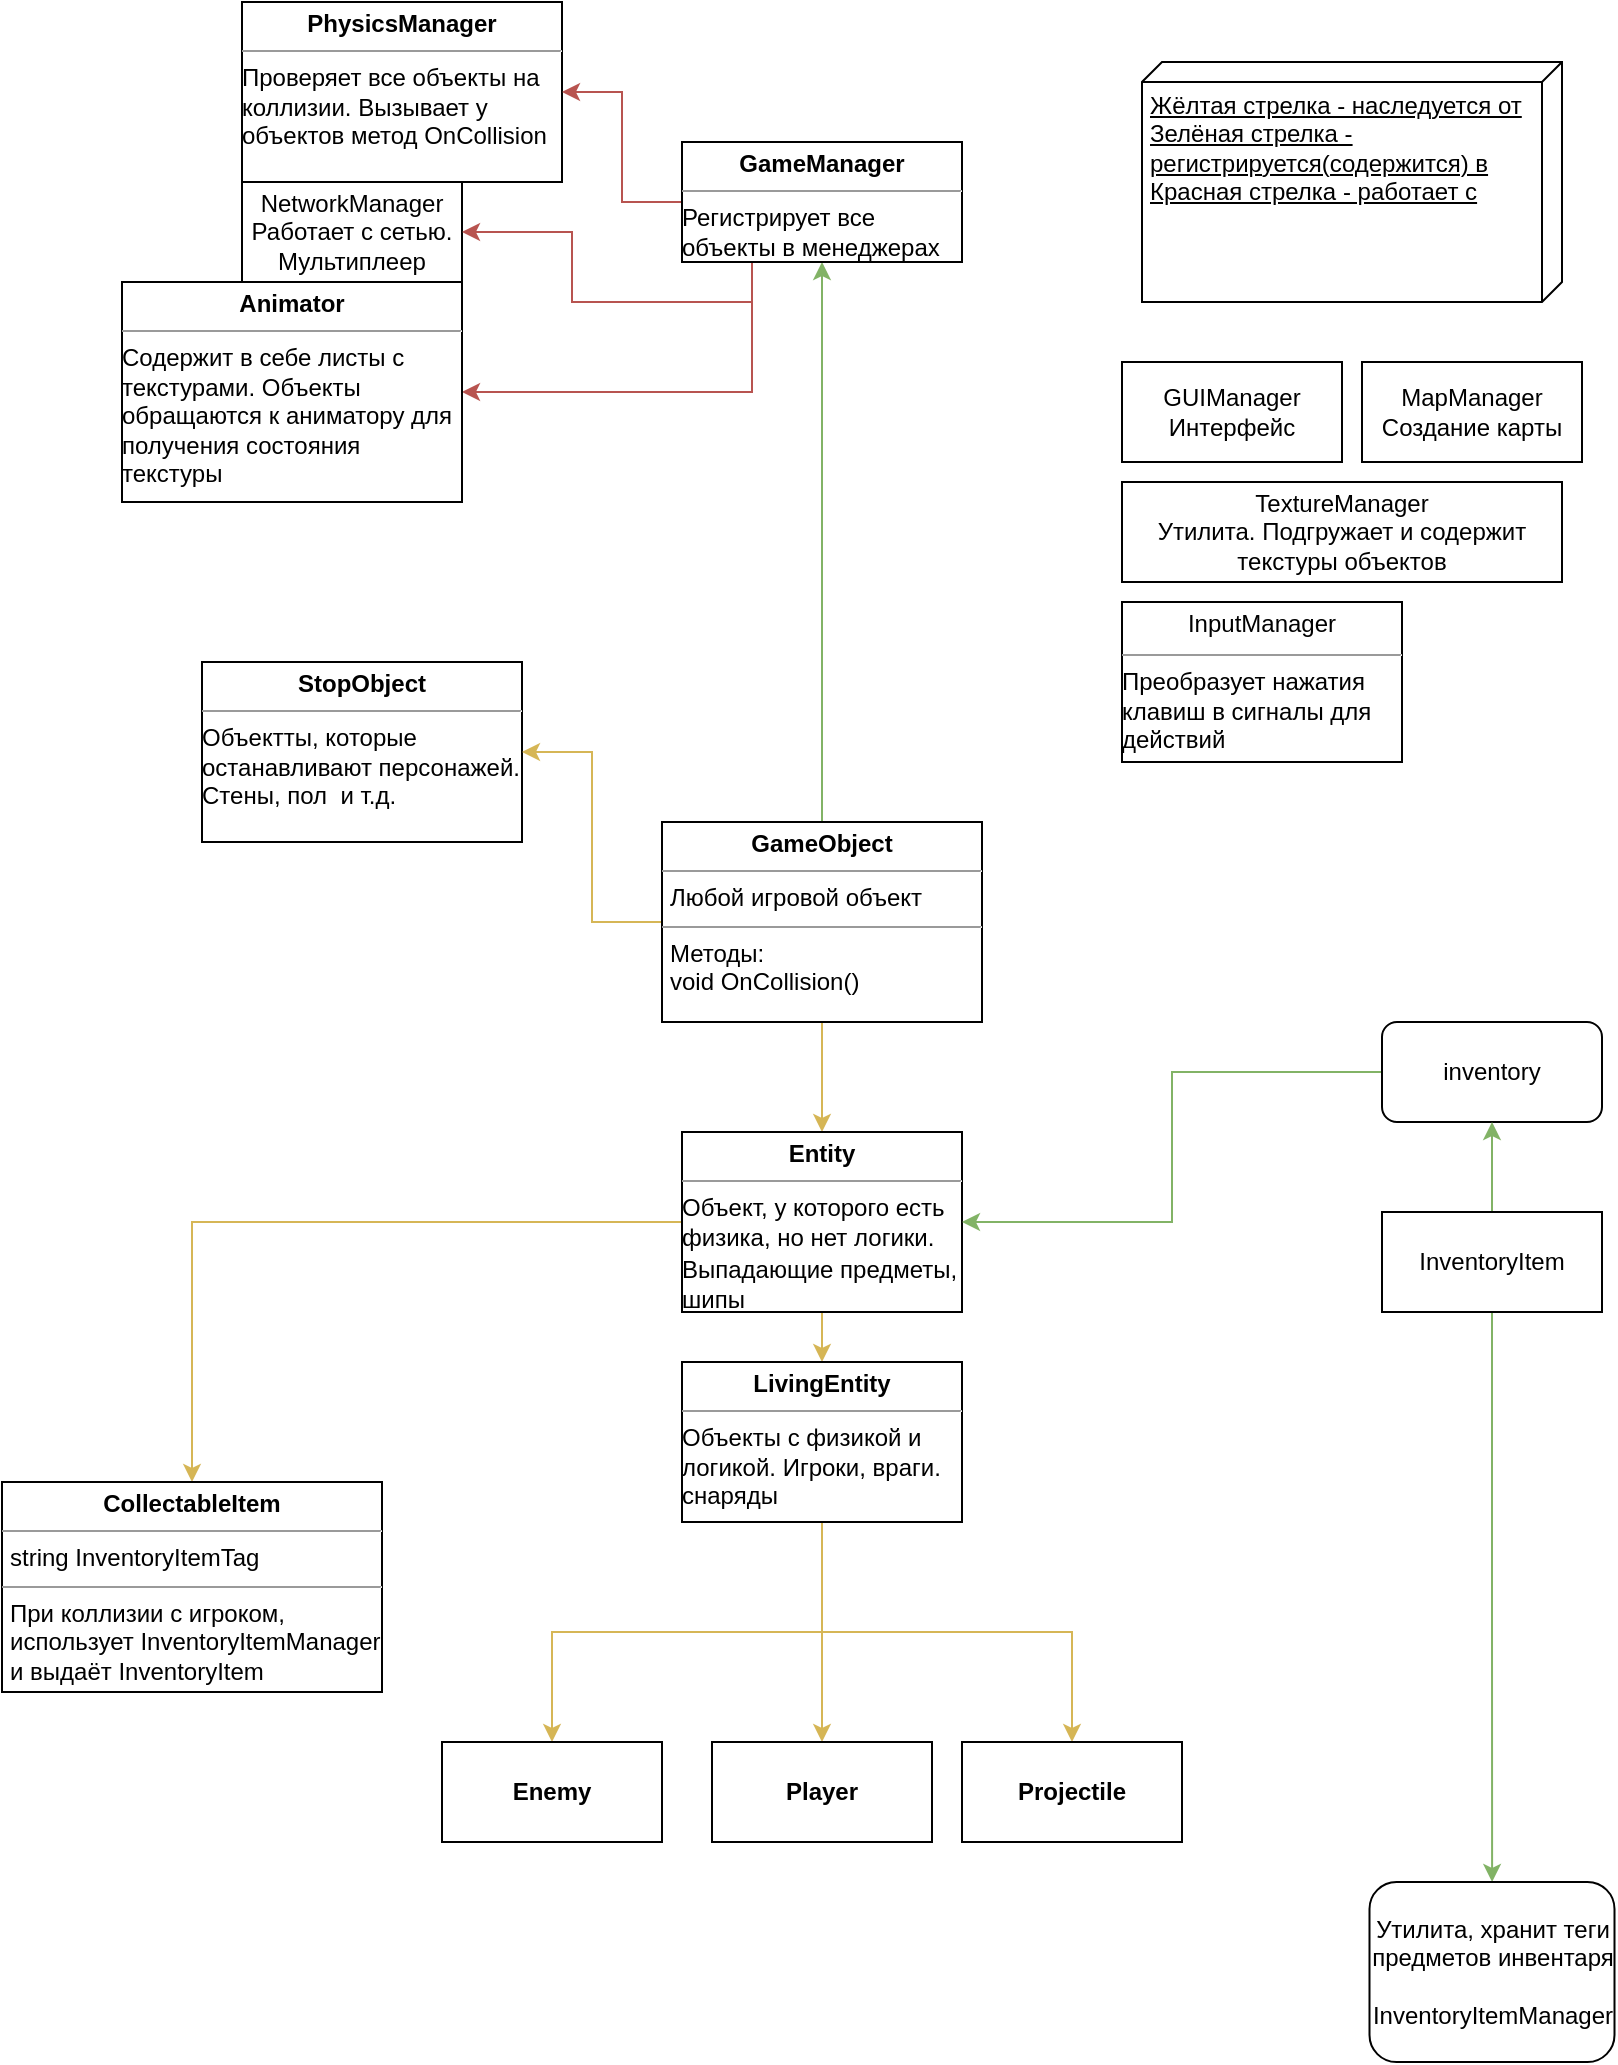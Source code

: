 <mxfile version="21.6.8" type="github">
  <diagram name="Страница — 1" id="f_F7iRd8bz5ZMpvOUA9e">
    <mxGraphModel dx="1050" dy="581" grid="1" gridSize="10" guides="1" tooltips="1" connect="1" arrows="1" fold="1" page="1" pageScale="1" pageWidth="827" pageHeight="1169" math="0" shadow="0">
      <root>
        <mxCell id="0" />
        <mxCell id="1" parent="0" />
        <mxCell id="l3I8TJyxNjZKPvzpjshA-8" style="edgeStyle=orthogonalEdgeStyle;rounded=0;orthogonalLoop=1;jettySize=auto;html=1;exitX=0.5;exitY=1;exitDx=0;exitDy=0;fillColor=#d5e8d4;strokeColor=#82b366;entryX=0.5;entryY=1;entryDx=0;entryDy=0;" parent="1" source="l3I8TJyxNjZKPvzpjshA-2" target="l3I8TJyxNjZKPvzpjshA-2" edge="1">
          <mxGeometry relative="1" as="geometry">
            <mxPoint x="590" y="370" as="targetPoint" />
          </mxGeometry>
        </mxCell>
        <mxCell id="l3I8TJyxNjZKPvzpjshA-2" value="&lt;p style=&quot;margin:0px;margin-top:4px;text-align:center;&quot;&gt;&lt;b&gt;PhysicsManager&lt;/b&gt;&lt;/p&gt;&lt;hr size=&quot;1&quot;&gt;&lt;div style=&quot;height:2px;&quot;&gt;Проверяет все объекты на коллизии. Вызывает у объектов метод OnCollision&amp;nbsp;&lt;/div&gt;&lt;div style=&quot;height:2px;&quot;&gt;&lt;br&gt;&lt;br&gt;&lt;/div&gt;" style="verticalAlign=top;align=left;overflow=fill;fontSize=12;fontFamily=Helvetica;html=1;whiteSpace=wrap;" parent="1" vertex="1">
          <mxGeometry x="140" width="160" height="90" as="geometry" />
        </mxCell>
        <mxCell id="l3I8TJyxNjZKPvzpjshA-3" value="&lt;p style=&quot;margin:0px;margin-top:4px;text-align:center;&quot;&gt;&lt;b&gt;StopObject&lt;/b&gt;&lt;/p&gt;&lt;hr size=&quot;1&quot;&gt;&lt;div style=&quot;height:2px;&quot;&gt;Объектты, которые останавливают персонажей. Стены, пол&amp;nbsp; и т.д.&lt;/div&gt;" style="verticalAlign=top;align=left;overflow=fill;fontSize=12;fontFamily=Helvetica;html=1;whiteSpace=wrap;" parent="1" vertex="1">
          <mxGeometry x="120" y="330" width="160" height="90" as="geometry" />
        </mxCell>
        <mxCell id="l3I8TJyxNjZKPvzpjshA-11" value="" style="edgeStyle=orthogonalEdgeStyle;rounded=0;orthogonalLoop=1;jettySize=auto;html=1;fillColor=#fff2cc;strokeColor=#d6b656;" parent="1" source="l3I8TJyxNjZKPvzpjshA-9" target="l3I8TJyxNjZKPvzpjshA-3" edge="1">
          <mxGeometry relative="1" as="geometry" />
        </mxCell>
        <mxCell id="l3I8TJyxNjZKPvzpjshA-13" style="edgeStyle=orthogonalEdgeStyle;rounded=0;orthogonalLoop=1;jettySize=auto;html=1;exitX=0.5;exitY=1;exitDx=0;exitDy=0;entryX=0.5;entryY=0;entryDx=0;entryDy=0;fillColor=#fff2cc;strokeColor=#d6b656;" parent="1" source="l3I8TJyxNjZKPvzpjshA-9" target="l3I8TJyxNjZKPvzpjshA-12" edge="1">
          <mxGeometry relative="1" as="geometry" />
        </mxCell>
        <mxCell id="l3I8TJyxNjZKPvzpjshA-53" style="edgeStyle=orthogonalEdgeStyle;rounded=0;orthogonalLoop=1;jettySize=auto;html=1;entryX=0.5;entryY=1;entryDx=0;entryDy=0;fillColor=#d5e8d4;strokeColor=#82b366;" parent="1" source="l3I8TJyxNjZKPvzpjshA-9" target="l3I8TJyxNjZKPvzpjshA-47" edge="1">
          <mxGeometry relative="1" as="geometry" />
        </mxCell>
        <mxCell id="l3I8TJyxNjZKPvzpjshA-9" value="&lt;p style=&quot;margin:0px;margin-top:4px;text-align:center;&quot;&gt;&lt;b&gt;GameObject&lt;/b&gt;&lt;/p&gt;&lt;hr size=&quot;1&quot;&gt;&lt;p style=&quot;margin:0px;margin-left:4px;&quot;&gt;Любой игровой объект&lt;/p&gt;&lt;hr size=&quot;1&quot;&gt;&lt;p style=&quot;margin:0px;margin-left:4px;&quot;&gt;Методы:&lt;/p&gt;&lt;p style=&quot;margin:0px;margin-left:4px;&quot;&gt;void OnCollision()&lt;/p&gt;" style="verticalAlign=top;align=left;overflow=fill;fontSize=12;fontFamily=Helvetica;html=1;whiteSpace=wrap;" parent="1" vertex="1">
          <mxGeometry x="350" y="410" width="160" height="100" as="geometry" />
        </mxCell>
        <mxCell id="l3I8TJyxNjZKPvzpjshA-35" style="edgeStyle=orthogonalEdgeStyle;rounded=0;orthogonalLoop=1;jettySize=auto;html=1;exitX=0;exitY=0.5;exitDx=0;exitDy=0;entryX=0.5;entryY=0;entryDx=0;entryDy=0;fillColor=#fff2cc;strokeColor=#d6b656;" parent="1" source="l3I8TJyxNjZKPvzpjshA-12" target="l3I8TJyxNjZKPvzpjshA-34" edge="1">
          <mxGeometry relative="1" as="geometry" />
        </mxCell>
        <mxCell id="l3I8TJyxNjZKPvzpjshA-56" style="edgeStyle=orthogonalEdgeStyle;rounded=0;orthogonalLoop=1;jettySize=auto;html=1;fillColor=#fff2cc;strokeColor=#d6b656;" parent="1" source="l3I8TJyxNjZKPvzpjshA-12" target="l3I8TJyxNjZKPvzpjshA-14" edge="1">
          <mxGeometry relative="1" as="geometry" />
        </mxCell>
        <mxCell id="l3I8TJyxNjZKPvzpjshA-12" value="&lt;p style=&quot;margin:0px;margin-top:4px;text-align:center;&quot;&gt;&lt;b&gt;Entity&lt;/b&gt;&lt;/p&gt;&lt;hr size=&quot;1&quot;&gt;Объект, у которого есть физика, но нет логики.&lt;div style=&quot;height:2px;&quot;&gt;&lt;/div&gt;Выпадающие предметы,&lt;br&gt;шипы&lt;br&gt;&lt;hr size=&quot;1&quot;&gt;&lt;div style=&quot;height:2px;&quot;&gt;&lt;/div&gt;" style="verticalAlign=top;align=left;overflow=fill;fontSize=12;fontFamily=Helvetica;html=1;whiteSpace=wrap;" parent="1" vertex="1">
          <mxGeometry x="360" y="565" width="140" height="90" as="geometry" />
        </mxCell>
        <mxCell id="l3I8TJyxNjZKPvzpjshA-20" style="edgeStyle=orthogonalEdgeStyle;rounded=0;orthogonalLoop=1;jettySize=auto;html=1;fillColor=#fff2cc;strokeColor=#d6b656;" parent="1" source="l3I8TJyxNjZKPvzpjshA-14" target="l3I8TJyxNjZKPvzpjshA-21" edge="1">
          <mxGeometry relative="1" as="geometry">
            <mxPoint x="550" y="780" as="targetPoint" />
          </mxGeometry>
        </mxCell>
        <mxCell id="l3I8TJyxNjZKPvzpjshA-22" style="edgeStyle=orthogonalEdgeStyle;rounded=0;orthogonalLoop=1;jettySize=auto;html=1;exitX=0.5;exitY=1;exitDx=0;exitDy=0;fillColor=#fff2cc;strokeColor=#d6b656;" parent="1" source="l3I8TJyxNjZKPvzpjshA-14" target="l3I8TJyxNjZKPvzpjshA-23" edge="1">
          <mxGeometry relative="1" as="geometry">
            <mxPoint x="430" y="760" as="targetPoint" />
          </mxGeometry>
        </mxCell>
        <mxCell id="l3I8TJyxNjZKPvzpjshA-25" style="edgeStyle=orthogonalEdgeStyle;rounded=0;orthogonalLoop=1;jettySize=auto;html=1;exitX=0.5;exitY=1;exitDx=0;exitDy=0;entryX=0.5;entryY=0;entryDx=0;entryDy=0;fillColor=#fff2cc;strokeColor=#d6b656;" parent="1" source="l3I8TJyxNjZKPvzpjshA-14" target="l3I8TJyxNjZKPvzpjshA-24" edge="1">
          <mxGeometry relative="1" as="geometry" />
        </mxCell>
        <mxCell id="l3I8TJyxNjZKPvzpjshA-14" value="&lt;p style=&quot;margin:0px;margin-top:4px;text-align:center;&quot;&gt;&lt;b&gt;LivingEntity&lt;/b&gt;&lt;/p&gt;&lt;hr size=&quot;1&quot;&gt;Объекты с физикой и логикой. Игроки, враги. снаряды&lt;div style=&quot;height:2px;&quot;&gt;&lt;/div&gt;&lt;hr size=&quot;1&quot;&gt;&lt;div style=&quot;height:2px;&quot;&gt;&lt;/div&gt;" style="verticalAlign=top;align=left;overflow=fill;fontSize=12;fontFamily=Helvetica;html=1;whiteSpace=wrap;" parent="1" vertex="1">
          <mxGeometry x="360" y="680" width="140" height="80" as="geometry" />
        </mxCell>
        <mxCell id="l3I8TJyxNjZKPvzpjshA-21" value="&lt;b&gt;Player&lt;/b&gt;" style="html=1;whiteSpace=wrap;" parent="1" vertex="1">
          <mxGeometry x="375" y="870" width="110" height="50" as="geometry" />
        </mxCell>
        <mxCell id="l3I8TJyxNjZKPvzpjshA-23" value="&lt;b&gt;Enemy&lt;/b&gt;" style="html=1;whiteSpace=wrap;" parent="1" vertex="1">
          <mxGeometry x="240" y="870" width="110" height="50" as="geometry" />
        </mxCell>
        <mxCell id="l3I8TJyxNjZKPvzpjshA-24" value="&lt;b&gt;Projectile&lt;/b&gt;" style="html=1;whiteSpace=wrap;" parent="1" vertex="1">
          <mxGeometry x="500" y="870" width="110" height="50" as="geometry" />
        </mxCell>
        <mxCell id="l3I8TJyxNjZKPvzpjshA-57" style="edgeStyle=orthogonalEdgeStyle;rounded=0;orthogonalLoop=1;jettySize=auto;html=1;entryX=1;entryY=0.5;entryDx=0;entryDy=0;fillColor=#d5e8d4;strokeColor=#82b366;" parent="1" source="l3I8TJyxNjZKPvzpjshA-27" target="l3I8TJyxNjZKPvzpjshA-12" edge="1">
          <mxGeometry relative="1" as="geometry" />
        </mxCell>
        <mxCell id="l3I8TJyxNjZKPvzpjshA-27" value="inventory" style="html=1;whiteSpace=wrap;rounded=1;" parent="1" vertex="1">
          <mxGeometry x="710" y="510" width="110" height="50" as="geometry" />
        </mxCell>
        <mxCell id="l3I8TJyxNjZKPvzpjshA-31" style="edgeStyle=orthogonalEdgeStyle;rounded=0;orthogonalLoop=1;jettySize=auto;html=1;entryX=0.5;entryY=1;entryDx=0;entryDy=0;fillColor=#d5e8d4;strokeColor=#82b366;" parent="1" source="l3I8TJyxNjZKPvzpjshA-30" target="l3I8TJyxNjZKPvzpjshA-27" edge="1">
          <mxGeometry relative="1" as="geometry" />
        </mxCell>
        <mxCell id="l3I8TJyxNjZKPvzpjshA-33" style="edgeStyle=orthogonalEdgeStyle;rounded=0;orthogonalLoop=1;jettySize=auto;html=1;fillColor=#d5e8d4;strokeColor=#82b366;" parent="1" source="l3I8TJyxNjZKPvzpjshA-30" target="l3I8TJyxNjZKPvzpjshA-32" edge="1">
          <mxGeometry relative="1" as="geometry" />
        </mxCell>
        <mxCell id="l3I8TJyxNjZKPvzpjshA-30" value="InventoryItem" style="html=1;whiteSpace=wrap;" parent="1" vertex="1">
          <mxGeometry x="710" y="605" width="110" height="50" as="geometry" />
        </mxCell>
        <mxCell id="l3I8TJyxNjZKPvzpjshA-32" value="Утилита, хранит теги предметов инвентаря&lt;br&gt;&lt;br&gt;InventoryItemManager" style="html=1;whiteSpace=wrap;rounded=1;" parent="1" vertex="1">
          <mxGeometry x="703.75" y="940" width="122.5" height="90" as="geometry" />
        </mxCell>
        <mxCell id="l3I8TJyxNjZKPvzpjshA-34" value="&lt;p style=&quot;margin:0px;margin-top:4px;text-align:center;&quot;&gt;&lt;b&gt;CollectableItem&lt;/b&gt;&lt;/p&gt;&lt;hr size=&quot;1&quot;&gt;&lt;p style=&quot;margin:0px;margin-left:4px;&quot;&gt;string InventoryItemTag&lt;/p&gt;&lt;hr size=&quot;1&quot;&gt;&lt;p style=&quot;margin:0px;margin-left:4px;&quot;&gt;При коллизии с игроком, использует InventoryItemManager&lt;/p&gt;&lt;p style=&quot;margin:0px;margin-left:4px;&quot;&gt;и выдаёт InventoryItem&lt;/p&gt;" style="verticalAlign=top;align=left;overflow=fill;fontSize=12;fontFamily=Helvetica;html=1;whiteSpace=wrap;" parent="1" vertex="1">
          <mxGeometry x="20" y="740" width="190" height="105" as="geometry" />
        </mxCell>
        <mxCell id="l3I8TJyxNjZKPvzpjshA-36" value="Жёлтая стрелка - наследуется от&lt;br&gt;Зелёная стрелка - регистрируется(содержится) в&lt;br&gt;Красная стрелка - работает с" style="verticalAlign=top;align=left;spacingTop=8;spacingLeft=2;spacingRight=12;shape=cube;size=10;direction=south;fontStyle=4;html=1;whiteSpace=wrap;" parent="1" vertex="1">
          <mxGeometry x="590" y="30" width="210" height="120" as="geometry" />
        </mxCell>
        <mxCell id="l3I8TJyxNjZKPvzpjshA-39" value="MapManager&lt;br&gt;Создание карты" style="html=1;whiteSpace=wrap;" parent="1" vertex="1">
          <mxGeometry x="700" y="180" width="110" height="50" as="geometry" />
        </mxCell>
        <mxCell id="l3I8TJyxNjZKPvzpjshA-40" value="GUIManager&lt;br&gt;Интерфейс" style="html=1;whiteSpace=wrap;" parent="1" vertex="1">
          <mxGeometry x="580" y="180" width="110" height="50" as="geometry" />
        </mxCell>
        <mxCell id="l3I8TJyxNjZKPvzpjshA-41" value="TextureManager&lt;br&gt;Утилита. Подгружает и содержит текстуры объектов" style="html=1;whiteSpace=wrap;" parent="1" vertex="1">
          <mxGeometry x="580" y="240" width="220" height="50" as="geometry" />
        </mxCell>
        <mxCell id="l3I8TJyxNjZKPvzpjshA-42" value="NetworkManager&lt;br&gt;Работает с сетью. Мультиплеер" style="html=1;whiteSpace=wrap;" parent="1" vertex="1">
          <mxGeometry x="140" y="90" width="110" height="50" as="geometry" />
        </mxCell>
        <mxCell id="l3I8TJyxNjZKPvzpjshA-49" value="" style="edgeStyle=orthogonalEdgeStyle;rounded=0;orthogonalLoop=1;jettySize=auto;html=1;fillColor=#f8cecc;strokeColor=#b85450;" parent="1" source="l3I8TJyxNjZKPvzpjshA-47" target="l3I8TJyxNjZKPvzpjshA-2" edge="1">
          <mxGeometry relative="1" as="geometry" />
        </mxCell>
        <mxCell id="XWFfK2Fauw3tl5iLi8N0-1" style="edgeStyle=orthogonalEdgeStyle;rounded=0;orthogonalLoop=1;jettySize=auto;html=1;exitX=0.25;exitY=1;exitDx=0;exitDy=0;entryX=1;entryY=0.5;entryDx=0;entryDy=0;fillColor=#f8cecc;strokeColor=#b85450;" edge="1" parent="1" source="l3I8TJyxNjZKPvzpjshA-47" target="l3I8TJyxNjZKPvzpjshA-42">
          <mxGeometry relative="1" as="geometry" />
        </mxCell>
        <mxCell id="XWFfK2Fauw3tl5iLi8N0-6" style="edgeStyle=orthogonalEdgeStyle;rounded=0;orthogonalLoop=1;jettySize=auto;html=1;exitX=0.25;exitY=1;exitDx=0;exitDy=0;entryX=1;entryY=0.5;entryDx=0;entryDy=0;fillColor=#f8cecc;strokeColor=#b85450;" edge="1" parent="1" source="l3I8TJyxNjZKPvzpjshA-47" target="XWFfK2Fauw3tl5iLi8N0-4">
          <mxGeometry relative="1" as="geometry" />
        </mxCell>
        <mxCell id="l3I8TJyxNjZKPvzpjshA-47" value="&lt;p style=&quot;margin:0px;margin-top:4px;text-align:center;&quot;&gt;&lt;b&gt;GameManager&lt;/b&gt;&lt;/p&gt;&lt;hr size=&quot;1&quot;&gt;&lt;div style=&quot;height:2px;&quot;&gt;Регистрирует все объекты в менеджерах&lt;/div&gt;" style="verticalAlign=top;align=left;overflow=fill;fontSize=12;fontFamily=Helvetica;html=1;whiteSpace=wrap;" parent="1" vertex="1">
          <mxGeometry x="360" y="70" width="140" height="60" as="geometry" />
        </mxCell>
        <mxCell id="XWFfK2Fauw3tl5iLi8N0-4" value="&lt;p style=&quot;margin:0px;margin-top:4px;text-align:center;&quot;&gt;&lt;b&gt;Animator&lt;br&gt;&lt;/b&gt;&lt;/p&gt;&lt;hr size=&quot;1&quot;&gt;&lt;div style=&quot;height:2px;&quot;&gt;Содержит в себе листы с текстурами. Объекты обращаются к аниматору для получения состояния текстуры&lt;/div&gt;" style="verticalAlign=top;align=left;overflow=fill;fontSize=12;fontFamily=Helvetica;html=1;whiteSpace=wrap;" vertex="1" parent="1">
          <mxGeometry x="80" y="140" width="170" height="110" as="geometry" />
        </mxCell>
        <mxCell id="XWFfK2Fauw3tl5iLi8N0-5" value="&lt;p style=&quot;margin:0px;margin-top:4px;text-align:center;&quot;&gt;InputManager&lt;/p&gt;&lt;div style=&quot;height:2px;&quot;&gt;&lt;br&gt;&lt;/div&gt;&lt;hr size=&quot;1&quot;&gt;&lt;div style=&quot;height:2px;&quot;&gt;Преобразует нажатия клавиш в сигналы для действий&lt;/div&gt;" style="verticalAlign=top;align=left;overflow=fill;fontSize=12;fontFamily=Helvetica;html=1;whiteSpace=wrap;" vertex="1" parent="1">
          <mxGeometry x="580" y="300" width="140" height="80" as="geometry" />
        </mxCell>
      </root>
    </mxGraphModel>
  </diagram>
</mxfile>
